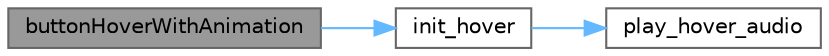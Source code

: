 digraph "buttonHoverWithAnimation"
{
 // LATEX_PDF_SIZE
  bgcolor="transparent";
  edge [fontname=Helvetica,fontsize=10,labelfontname=Helvetica,labelfontsize=10];
  node [fontname=Helvetica,fontsize=10,shape=box,height=0.2,width=0.4];
  rankdir="LR";
  Node1 [label="buttonHoverWithAnimation",height=0.2,width=0.4,color="gray40", fillcolor="grey60", style="filled", fontcolor="black",tooltip="Affiche la texture de survol avec animation du bouton demandé en dans le menu souhaité."];
  Node1 -> Node2 [color="steelblue1",style="solid"];
  Node2 [label="init_hover",height=0.2,width=0.4,color="grey40", fillcolor="white", style="filled",URL="$sound_8c.html#a57b4724b83449e52bba882dfcf33adbd",tooltip=" "];
  Node2 -> Node3 [color="steelblue1",style="solid"];
  Node3 [label="play_hover_audio",height=0.2,width=0.4,color="grey40", fillcolor="white", style="filled",URL="$sound_8c.html#a57d534ee1e2bc6ccbd6b927c1a45c388",tooltip=" "];
}
